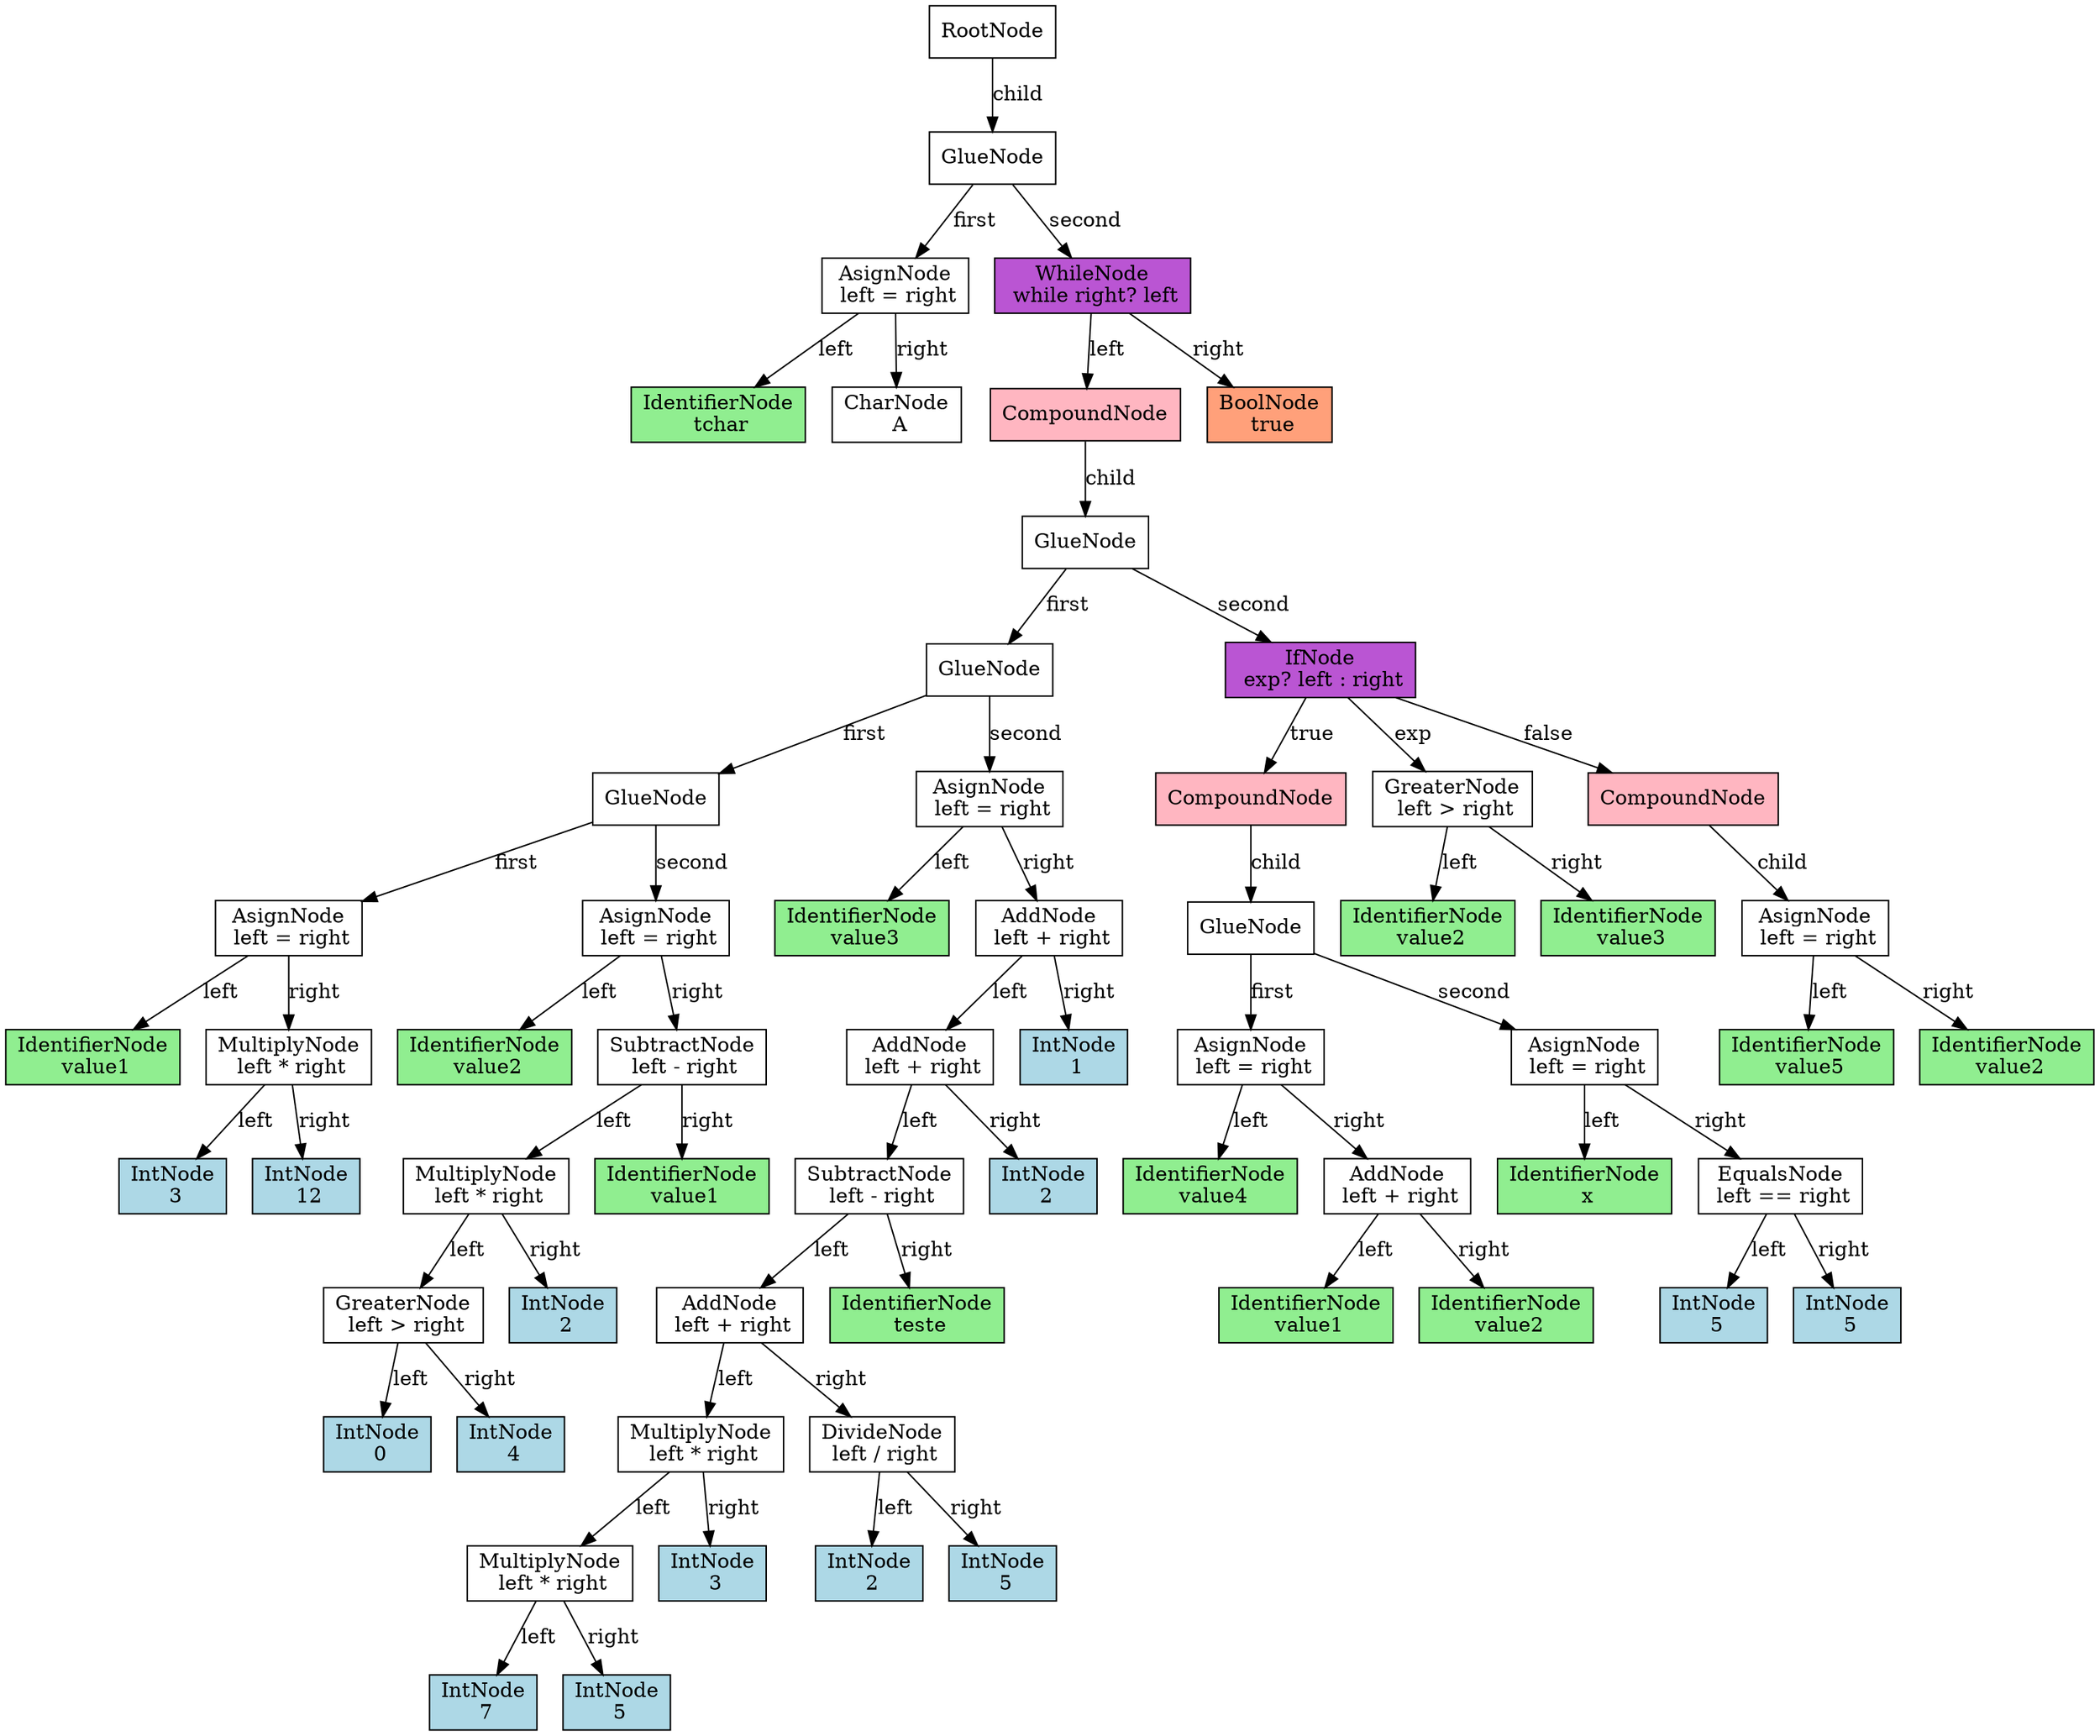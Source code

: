 digraph Tree {
  node [shape=box];

  node61 [label="RootNode", style=filled, fillcolor=white];
  node60 [label="GlueNode", style=filled, fillcolor=white];
  node2 [label="AsignNode\n left = right", style=filled, fillcolor=white];
  node1 [label="IdentifierNode\n tchar", style=filled, fillcolor=lightgreen];
  node2 -> node1 [label="left"];
  node0 [label="CharNode\n A", style=filled, fillcolor=white];
  node2 -> node0 [label="right"];
  node60 -> node2 [label="first"];
  node59 [label="WhileNode\n while right? left", style=filled, fillcolor=mediumorchid];
  node58 [label="CompoundNode", style=filled, fillcolor=lightpink];
  node57 [label="GlueNode", style=filled, fillcolor=white];
  node36 [label="GlueNode", style=filled, fillcolor=white];
  node18 [label="GlueNode", style=filled, fillcolor=white];
  node8 [label="AsignNode\n left = right", style=filled, fillcolor=white];
  node7 [label="IdentifierNode\n value1", style=filled, fillcolor=lightgreen];
  node8 -> node7 [label="left"];
  node6 [label="MultiplyNode\n left * right", style=filled, fillcolor=white];
  node5 [label="IntNode\n 3", style=filled, fillcolor=lightblue];
  node6 -> node5 [label="left"];
  node4 [label="IntNode\n 12", style=filled, fillcolor=lightblue];
  node6 -> node4 [label="right"];
  node8 -> node6 [label="right"];
  node18 -> node8 [label="first"];
  node17 [label="AsignNode\n left = right", style=filled, fillcolor=white];
  node9 [label="IdentifierNode\n value2", style=filled, fillcolor=lightgreen];
  node17 -> node9 [label="left"];
  node16 [label="SubtractNode\n left - right", style=filled, fillcolor=white];
  node15 [label="MultiplyNode\n left * right", style=filled, fillcolor=white];
  node14 [label="GreaterNode\n left > right", style=filled, fillcolor=white];
  node13 [label="IntNode\n 0", style=filled, fillcolor=lightblue];
  node14 -> node13 [label="left"];
  node12 [label="IntNode\n 4", style=filled, fillcolor=lightblue];
  node14 -> node12 [label="right"];
  node15 -> node14 [label="left"];
  node11 [label="IntNode\n 2", style=filled, fillcolor=lightblue];
  node15 -> node11 [label="right"];
  node16 -> node15 [label="left"];
  node10 [label="IdentifierNode\n value1", style=filled, fillcolor=lightgreen];
  node16 -> node10 [label="right"];
  node17 -> node16 [label="right"];
  node18 -> node17 [label="second"];
  node36 -> node18 [label="first"];
  node35 [label="AsignNode\n left = right", style=filled, fillcolor=white];
  node19 [label="IdentifierNode\n value3", style=filled, fillcolor=lightgreen];
  node35 -> node19 [label="left"];
  node34 [label="AddNode\n left + right", style=filled, fillcolor=white];
  node33 [label="AddNode\n left + right", style=filled, fillcolor=white];
  node32 [label="SubtractNode\n left - right", style=filled, fillcolor=white];
  node31 [label="AddNode\n left + right", style=filled, fillcolor=white];
  node30 [label="MultiplyNode\n left * right", style=filled, fillcolor=white];
  node29 [label="MultiplyNode\n left * right", style=filled, fillcolor=white];
  node28 [label="IntNode\n 7", style=filled, fillcolor=lightblue];
  node29 -> node28 [label="left"];
  node27 [label="IntNode\n 5", style=filled, fillcolor=lightblue];
  node29 -> node27 [label="right"];
  node30 -> node29 [label="left"];
  node26 [label="IntNode\n 3", style=filled, fillcolor=lightblue];
  node30 -> node26 [label="right"];
  node31 -> node30 [label="left"];
  node25 [label="DivideNode\n left / right", style=filled, fillcolor=white];
  node24 [label="IntNode\n 2", style=filled, fillcolor=lightblue];
  node25 -> node24 [label="left"];
  node23 [label="IntNode\n 5", style=filled, fillcolor=lightblue];
  node25 -> node23 [label="right"];
  node31 -> node25 [label="right"];
  node32 -> node31 [label="left"];
  node22 [label="IdentifierNode\n teste", style=filled, fillcolor=lightgreen];
  node32 -> node22 [label="right"];
  node33 -> node32 [label="left"];
  node21 [label="IntNode\n 2", style=filled, fillcolor=lightblue];
  node33 -> node21 [label="right"];
  node34 -> node33 [label="left"];
  node20 [label="IntNode\n 1", style=filled, fillcolor=lightblue];
  node34 -> node20 [label="right"];
  node35 -> node34 [label="right"];
  node36 -> node35 [label="second"];
  node57 -> node36 [label="first"];
  node56 [label="IfNode\n exp? left : right", style=filled, fillcolor=mediumorchid];
  node51 [label="CompoundNode", style=filled, fillcolor=lightpink];
  node50 [label="GlueNode", style=filled, fillcolor=white];
  node44 [label="AsignNode\n left = right", style=filled, fillcolor=white];
  node43 [label="IdentifierNode\n value4", style=filled, fillcolor=lightgreen];
  node44 -> node43 [label="left"];
  node42 [label="AddNode\n left + right", style=filled, fillcolor=white];
  node41 [label="IdentifierNode\n value1", style=filled, fillcolor=lightgreen];
  node42 -> node41 [label="left"];
  node40 [label="IdentifierNode\n value2", style=filled, fillcolor=lightgreen];
  node42 -> node40 [label="right"];
  node44 -> node42 [label="right"];
  node50 -> node44 [label="first"];
  node49 [label="AsignNode\n left = right", style=filled, fillcolor=white];
  node48 [label="IdentifierNode\n x", style=filled, fillcolor=lightgreen];
  node49 -> node48 [label="left"];
  node47 [label="EqualsNode\n left == right", style=filled, fillcolor=white];
  node46 [label="IntNode\n 5", style=filled, fillcolor=lightblue];
  node47 -> node46 [label="left"];
  node45 [label="IntNode\n 5", style=filled, fillcolor=lightblue];
  node47 -> node45 [label="right"];
  node49 -> node47 [label="right"];
  node50 -> node49 [label="second"];
  node51 -> node50 [label="child"];
  node56 -> node51 [label="true"];
  node39 [label="GreaterNode\n left > right", style=filled, fillcolor=white];
  node38 [label="IdentifierNode\n value2", style=filled, fillcolor=lightgreen];
  node39 -> node38 [label="left"];
  node37 [label="IdentifierNode\n value3", style=filled, fillcolor=lightgreen];
  node39 -> node37 [label="right"];
  node56 -> node39 [label="exp"];
  node55 [label="CompoundNode", style=filled, fillcolor=lightpink];
  node54 [label="AsignNode\n left = right", style=filled, fillcolor=white];
  node53 [label="IdentifierNode\n value5", style=filled, fillcolor=lightgreen];
  node54 -> node53 [label="left"];
  node52 [label="IdentifierNode\n value2", style=filled, fillcolor=lightgreen];
  node54 -> node52 [label="right"];
  node55 -> node54 [label="child"];
  node56 -> node55 [label="false"];
  node57 -> node56 [label="second"];
  node58 -> node57 [label="child"];
  node59 -> node58 [label="left"];
  node3 [label="BoolNode\n true", style=filled, fillcolor=lightsalmon];
  node59 -> node3 [label="right"];
  node60 -> node59 [label="second"];
  node61 -> node60 [label="child"];
}
